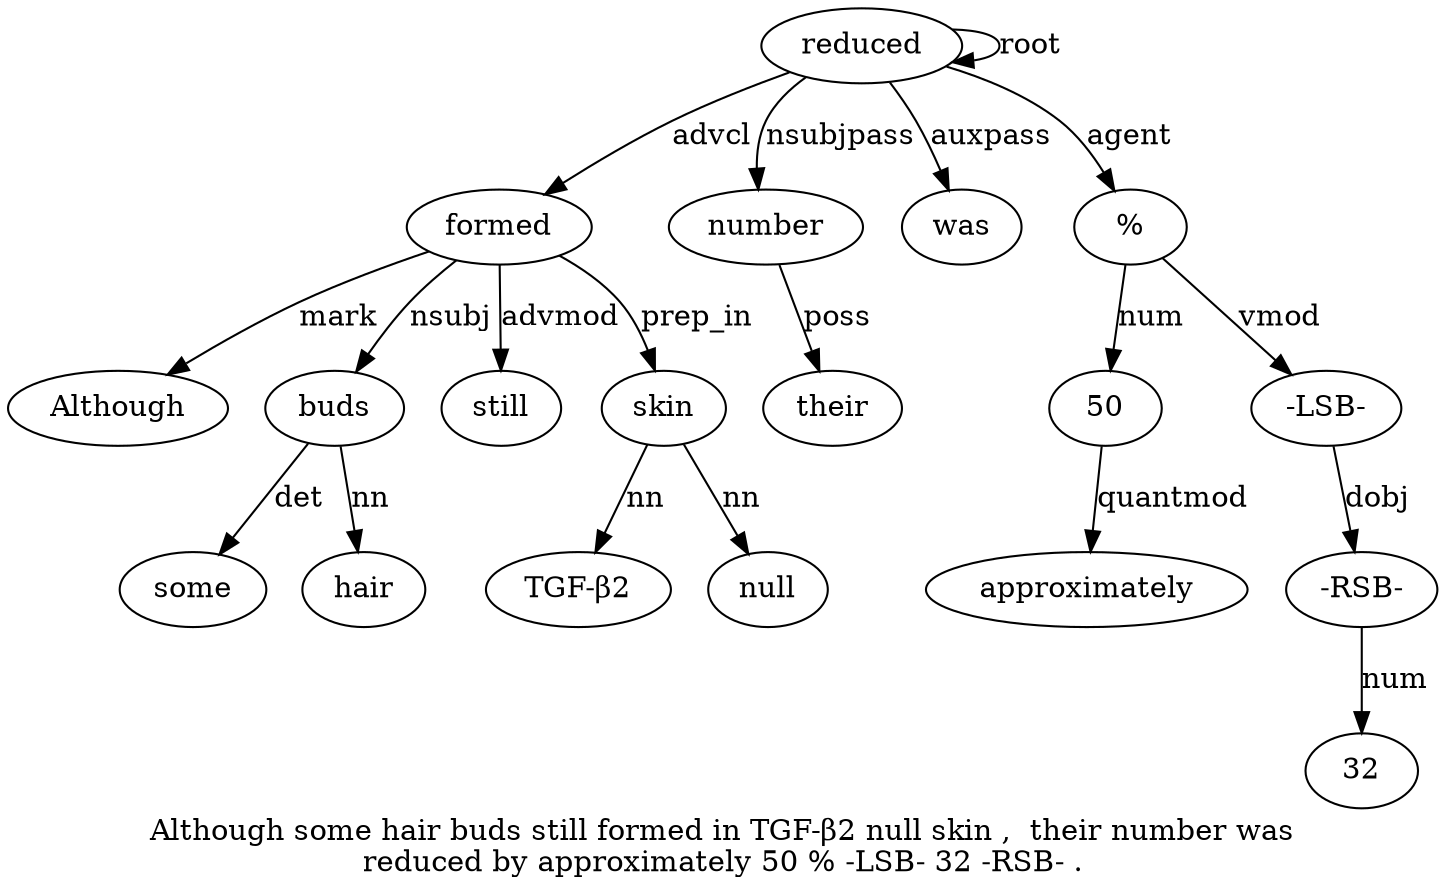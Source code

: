 digraph "Although some hair buds still formed in TGF-β2 null skin ,  their number was reduced by approximately 50 % -LSB- 32 -RSB- ." {
label="Although some hair buds still formed in TGF-β2 null skin ,  their number was
reduced by approximately 50 % -LSB- 32 -RSB- .";
formed6 [style=filled, fillcolor=white, label=formed];
Although1 [style=filled, fillcolor=white, label=Although];
formed6 -> Although1  [label=mark];
buds4 [style=filled, fillcolor=white, label=buds];
some2 [style=filled, fillcolor=white, label=some];
buds4 -> some2  [label=det];
hair3 [style=filled, fillcolor=white, label=hair];
buds4 -> hair3  [label=nn];
formed6 -> buds4  [label=nsubj];
still5 [style=filled, fillcolor=white, label=still];
formed6 -> still5  [label=advmod];
reduced15 [style=filled, fillcolor=white, label=reduced];
reduced15 -> formed6  [label=advcl];
skin10 [style=filled, fillcolor=white, label=skin];
"TGF-β28" [style=filled, fillcolor=white, label="TGF-β2"];
skin10 -> "TGF-β28"  [label=nn];
null9 [style=filled, fillcolor=white, label=null];
skin10 -> null9  [label=nn];
formed6 -> skin10  [label=prep_in];
number13 [style=filled, fillcolor=white, label=number];
their12 [style=filled, fillcolor=white, label=their];
number13 -> their12  [label=poss];
reduced15 -> number13  [label=nsubjpass];
was14 [style=filled, fillcolor=white, label=was];
reduced15 -> was14  [label=auxpass];
reduced15 -> reduced15  [label=root];
5018 [style=filled, fillcolor=white, label=50];
approximately17 [style=filled, fillcolor=white, label=approximately];
5018 -> approximately17  [label=quantmod];
"%19" [style=filled, fillcolor=white, label="%"];
"%19" -> 5018  [label=num];
reduced15 -> "%19"  [label=agent];
"-LSB-20" [style=filled, fillcolor=white, label="-LSB-"];
"%19" -> "-LSB-20"  [label=vmod];
"-RSB-22" [style=filled, fillcolor=white, label="-RSB-"];
3221 [style=filled, fillcolor=white, label=32];
"-RSB-22" -> 3221  [label=num];
"-LSB-20" -> "-RSB-22"  [label=dobj];
}
